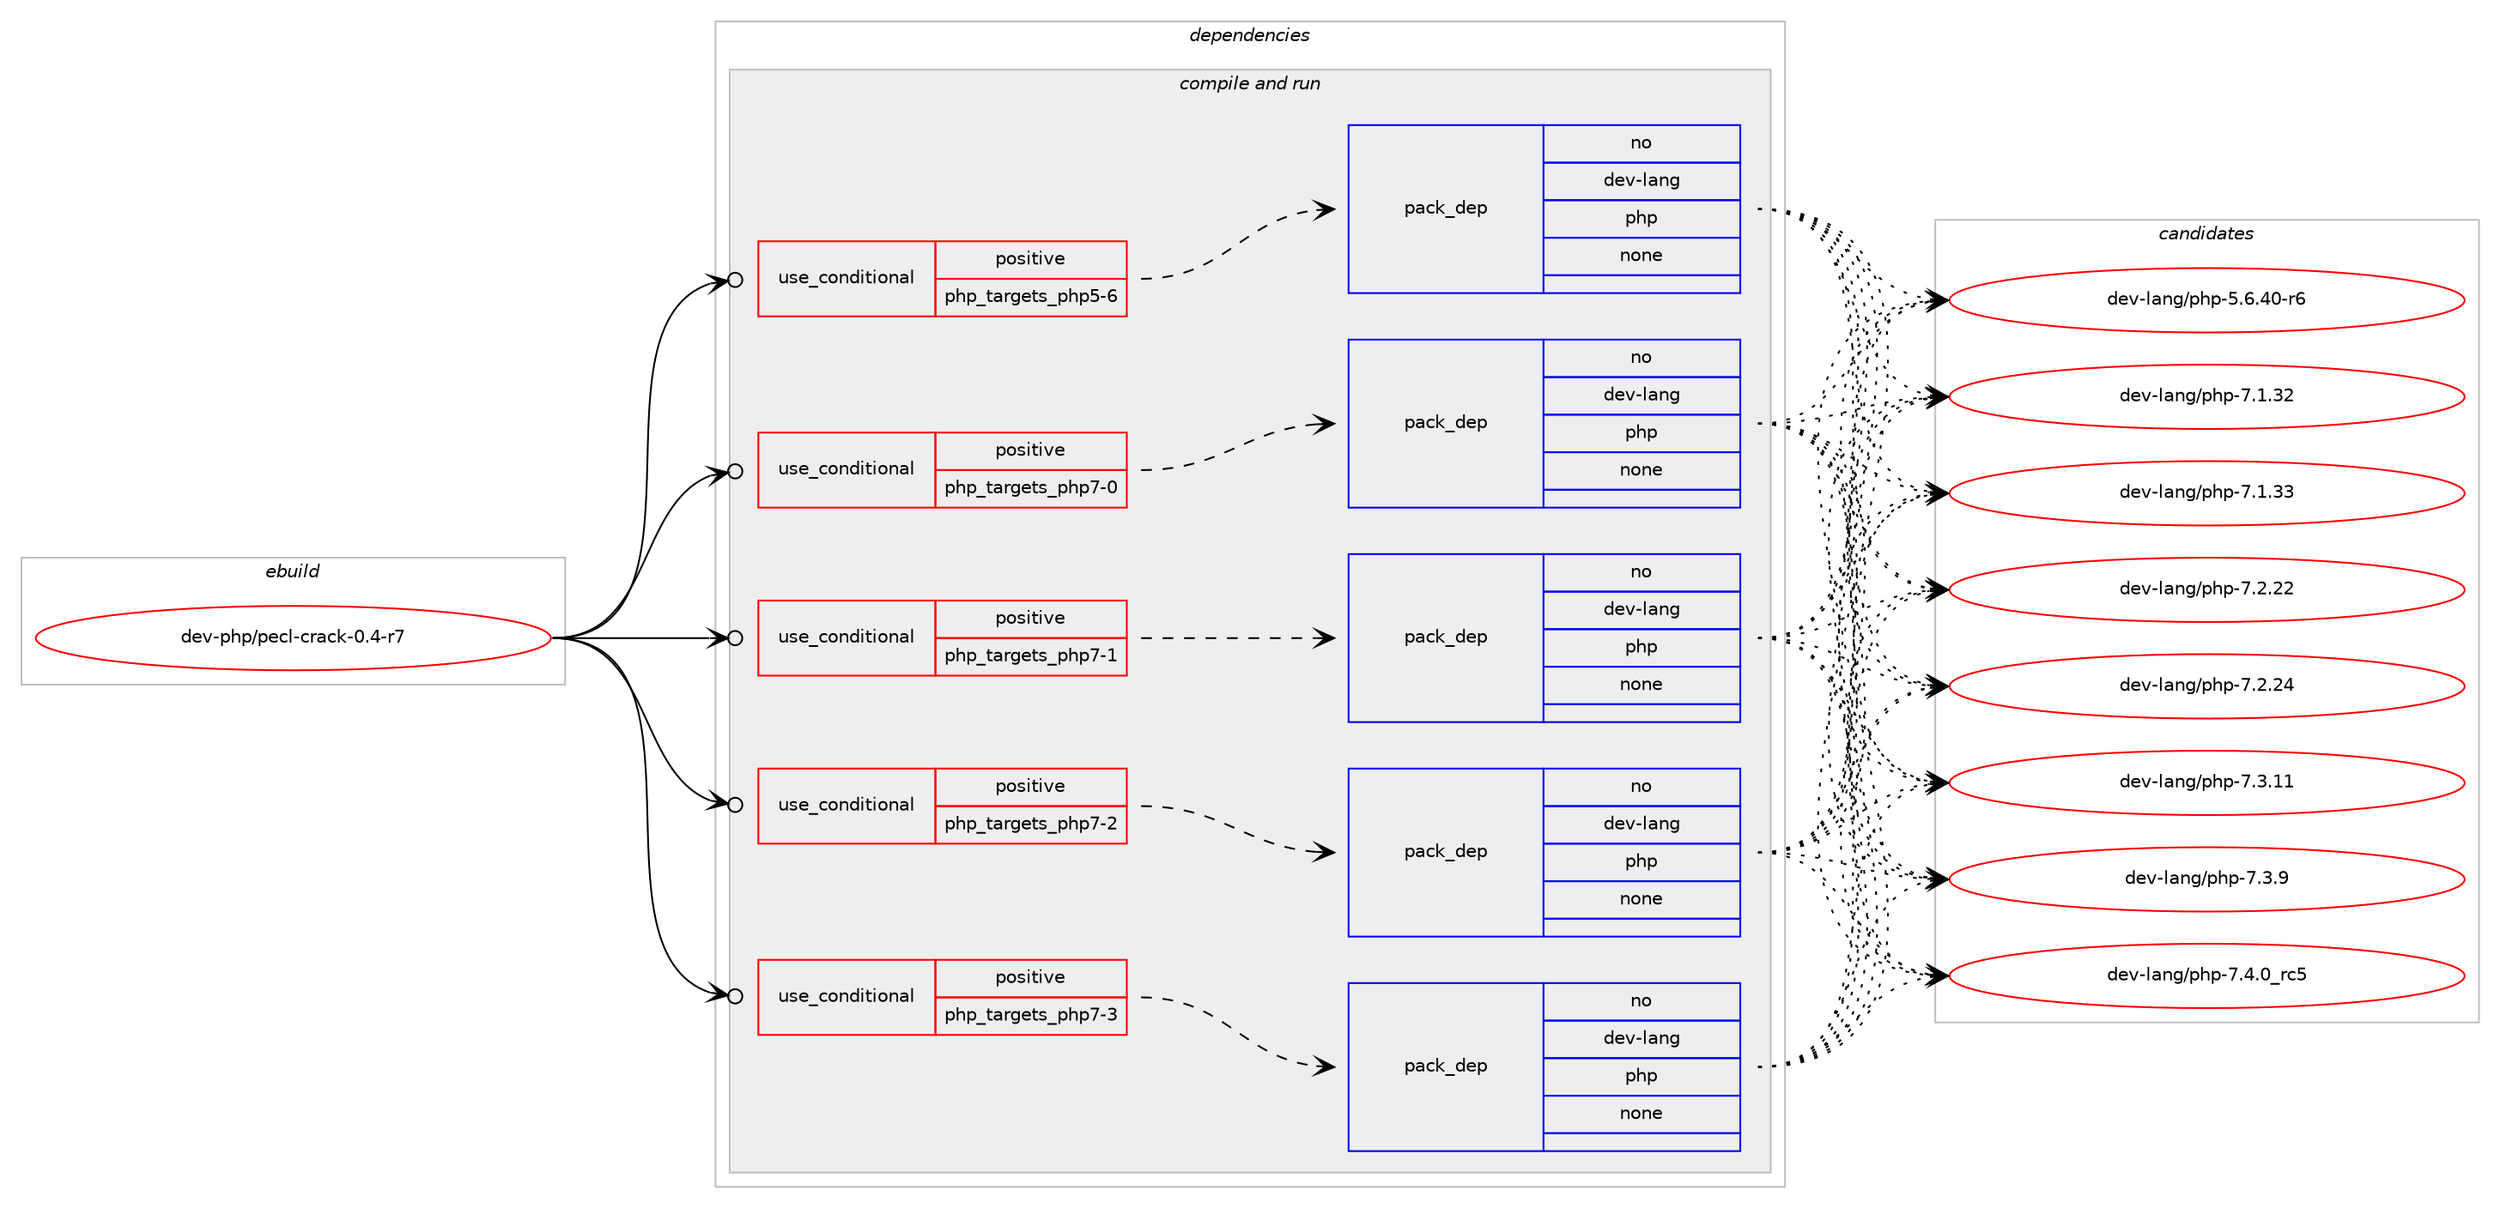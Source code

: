 digraph prolog {

# *************
# Graph options
# *************

newrank=true;
concentrate=true;
compound=true;
graph [rankdir=LR,fontname=Helvetica,fontsize=10,ranksep=1.5];#, ranksep=2.5, nodesep=0.2];
edge  [arrowhead=vee];
node  [fontname=Helvetica,fontsize=10];

# **********
# The ebuild
# **********

subgraph cluster_leftcol {
color=gray;
rank=same;
label=<<i>ebuild</i>>;
id [label="dev-php/pecl-crack-0.4-r7", color=red, width=4, href="../dev-php/pecl-crack-0.4-r7.svg"];
}

# ****************
# The dependencies
# ****************

subgraph cluster_midcol {
color=gray;
label=<<i>dependencies</i>>;
subgraph cluster_compile {
fillcolor="#eeeeee";
style=filled;
label=<<i>compile</i>>;
}
subgraph cluster_compileandrun {
fillcolor="#eeeeee";
style=filled;
label=<<i>compile and run</i>>;
subgraph cond134816 {
dependency589753 [label=<<TABLE BORDER="0" CELLBORDER="1" CELLSPACING="0" CELLPADDING="4"><TR><TD ROWSPAN="3" CELLPADDING="10">use_conditional</TD></TR><TR><TD>positive</TD></TR><TR><TD>php_targets_php5-6</TD></TR></TABLE>>, shape=none, color=red];
subgraph pack443254 {
dependency589754 [label=<<TABLE BORDER="0" CELLBORDER="1" CELLSPACING="0" CELLPADDING="4" WIDTH="220"><TR><TD ROWSPAN="6" CELLPADDING="30">pack_dep</TD></TR><TR><TD WIDTH="110">no</TD></TR><TR><TD>dev-lang</TD></TR><TR><TD>php</TD></TR><TR><TD>none</TD></TR><TR><TD></TD></TR></TABLE>>, shape=none, color=blue];
}
dependency589753:e -> dependency589754:w [weight=20,style="dashed",arrowhead="vee"];
}
id:e -> dependency589753:w [weight=20,style="solid",arrowhead="odotvee"];
subgraph cond134817 {
dependency589755 [label=<<TABLE BORDER="0" CELLBORDER="1" CELLSPACING="0" CELLPADDING="4"><TR><TD ROWSPAN="3" CELLPADDING="10">use_conditional</TD></TR><TR><TD>positive</TD></TR><TR><TD>php_targets_php7-0</TD></TR></TABLE>>, shape=none, color=red];
subgraph pack443255 {
dependency589756 [label=<<TABLE BORDER="0" CELLBORDER="1" CELLSPACING="0" CELLPADDING="4" WIDTH="220"><TR><TD ROWSPAN="6" CELLPADDING="30">pack_dep</TD></TR><TR><TD WIDTH="110">no</TD></TR><TR><TD>dev-lang</TD></TR><TR><TD>php</TD></TR><TR><TD>none</TD></TR><TR><TD></TD></TR></TABLE>>, shape=none, color=blue];
}
dependency589755:e -> dependency589756:w [weight=20,style="dashed",arrowhead="vee"];
}
id:e -> dependency589755:w [weight=20,style="solid",arrowhead="odotvee"];
subgraph cond134818 {
dependency589757 [label=<<TABLE BORDER="0" CELLBORDER="1" CELLSPACING="0" CELLPADDING="4"><TR><TD ROWSPAN="3" CELLPADDING="10">use_conditional</TD></TR><TR><TD>positive</TD></TR><TR><TD>php_targets_php7-1</TD></TR></TABLE>>, shape=none, color=red];
subgraph pack443256 {
dependency589758 [label=<<TABLE BORDER="0" CELLBORDER="1" CELLSPACING="0" CELLPADDING="4" WIDTH="220"><TR><TD ROWSPAN="6" CELLPADDING="30">pack_dep</TD></TR><TR><TD WIDTH="110">no</TD></TR><TR><TD>dev-lang</TD></TR><TR><TD>php</TD></TR><TR><TD>none</TD></TR><TR><TD></TD></TR></TABLE>>, shape=none, color=blue];
}
dependency589757:e -> dependency589758:w [weight=20,style="dashed",arrowhead="vee"];
}
id:e -> dependency589757:w [weight=20,style="solid",arrowhead="odotvee"];
subgraph cond134819 {
dependency589759 [label=<<TABLE BORDER="0" CELLBORDER="1" CELLSPACING="0" CELLPADDING="4"><TR><TD ROWSPAN="3" CELLPADDING="10">use_conditional</TD></TR><TR><TD>positive</TD></TR><TR><TD>php_targets_php7-2</TD></TR></TABLE>>, shape=none, color=red];
subgraph pack443257 {
dependency589760 [label=<<TABLE BORDER="0" CELLBORDER="1" CELLSPACING="0" CELLPADDING="4" WIDTH="220"><TR><TD ROWSPAN="6" CELLPADDING="30">pack_dep</TD></TR><TR><TD WIDTH="110">no</TD></TR><TR><TD>dev-lang</TD></TR><TR><TD>php</TD></TR><TR><TD>none</TD></TR><TR><TD></TD></TR></TABLE>>, shape=none, color=blue];
}
dependency589759:e -> dependency589760:w [weight=20,style="dashed",arrowhead="vee"];
}
id:e -> dependency589759:w [weight=20,style="solid",arrowhead="odotvee"];
subgraph cond134820 {
dependency589761 [label=<<TABLE BORDER="0" CELLBORDER="1" CELLSPACING="0" CELLPADDING="4"><TR><TD ROWSPAN="3" CELLPADDING="10">use_conditional</TD></TR><TR><TD>positive</TD></TR><TR><TD>php_targets_php7-3</TD></TR></TABLE>>, shape=none, color=red];
subgraph pack443258 {
dependency589762 [label=<<TABLE BORDER="0" CELLBORDER="1" CELLSPACING="0" CELLPADDING="4" WIDTH="220"><TR><TD ROWSPAN="6" CELLPADDING="30">pack_dep</TD></TR><TR><TD WIDTH="110">no</TD></TR><TR><TD>dev-lang</TD></TR><TR><TD>php</TD></TR><TR><TD>none</TD></TR><TR><TD></TD></TR></TABLE>>, shape=none, color=blue];
}
dependency589761:e -> dependency589762:w [weight=20,style="dashed",arrowhead="vee"];
}
id:e -> dependency589761:w [weight=20,style="solid",arrowhead="odotvee"];
}
subgraph cluster_run {
fillcolor="#eeeeee";
style=filled;
label=<<i>run</i>>;
}
}

# **************
# The candidates
# **************

subgraph cluster_choices {
rank=same;
color=gray;
label=<<i>candidates</i>>;

subgraph choice443254 {
color=black;
nodesep=1;
choice100101118451089711010347112104112455346544652484511454 [label="dev-lang/php-5.6.40-r6", color=red, width=4,href="../dev-lang/php-5.6.40-r6.svg"];
choice10010111845108971101034711210411245554649465150 [label="dev-lang/php-7.1.32", color=red, width=4,href="../dev-lang/php-7.1.32.svg"];
choice10010111845108971101034711210411245554649465151 [label="dev-lang/php-7.1.33", color=red, width=4,href="../dev-lang/php-7.1.33.svg"];
choice10010111845108971101034711210411245554650465050 [label="dev-lang/php-7.2.22", color=red, width=4,href="../dev-lang/php-7.2.22.svg"];
choice10010111845108971101034711210411245554650465052 [label="dev-lang/php-7.2.24", color=red, width=4,href="../dev-lang/php-7.2.24.svg"];
choice10010111845108971101034711210411245554651464949 [label="dev-lang/php-7.3.11", color=red, width=4,href="../dev-lang/php-7.3.11.svg"];
choice100101118451089711010347112104112455546514657 [label="dev-lang/php-7.3.9", color=red, width=4,href="../dev-lang/php-7.3.9.svg"];
choice100101118451089711010347112104112455546524648951149953 [label="dev-lang/php-7.4.0_rc5", color=red, width=4,href="../dev-lang/php-7.4.0_rc5.svg"];
dependency589754:e -> choice100101118451089711010347112104112455346544652484511454:w [style=dotted,weight="100"];
dependency589754:e -> choice10010111845108971101034711210411245554649465150:w [style=dotted,weight="100"];
dependency589754:e -> choice10010111845108971101034711210411245554649465151:w [style=dotted,weight="100"];
dependency589754:e -> choice10010111845108971101034711210411245554650465050:w [style=dotted,weight="100"];
dependency589754:e -> choice10010111845108971101034711210411245554650465052:w [style=dotted,weight="100"];
dependency589754:e -> choice10010111845108971101034711210411245554651464949:w [style=dotted,weight="100"];
dependency589754:e -> choice100101118451089711010347112104112455546514657:w [style=dotted,weight="100"];
dependency589754:e -> choice100101118451089711010347112104112455546524648951149953:w [style=dotted,weight="100"];
}
subgraph choice443255 {
color=black;
nodesep=1;
choice100101118451089711010347112104112455346544652484511454 [label="dev-lang/php-5.6.40-r6", color=red, width=4,href="../dev-lang/php-5.6.40-r6.svg"];
choice10010111845108971101034711210411245554649465150 [label="dev-lang/php-7.1.32", color=red, width=4,href="../dev-lang/php-7.1.32.svg"];
choice10010111845108971101034711210411245554649465151 [label="dev-lang/php-7.1.33", color=red, width=4,href="../dev-lang/php-7.1.33.svg"];
choice10010111845108971101034711210411245554650465050 [label="dev-lang/php-7.2.22", color=red, width=4,href="../dev-lang/php-7.2.22.svg"];
choice10010111845108971101034711210411245554650465052 [label="dev-lang/php-7.2.24", color=red, width=4,href="../dev-lang/php-7.2.24.svg"];
choice10010111845108971101034711210411245554651464949 [label="dev-lang/php-7.3.11", color=red, width=4,href="../dev-lang/php-7.3.11.svg"];
choice100101118451089711010347112104112455546514657 [label="dev-lang/php-7.3.9", color=red, width=4,href="../dev-lang/php-7.3.9.svg"];
choice100101118451089711010347112104112455546524648951149953 [label="dev-lang/php-7.4.0_rc5", color=red, width=4,href="../dev-lang/php-7.4.0_rc5.svg"];
dependency589756:e -> choice100101118451089711010347112104112455346544652484511454:w [style=dotted,weight="100"];
dependency589756:e -> choice10010111845108971101034711210411245554649465150:w [style=dotted,weight="100"];
dependency589756:e -> choice10010111845108971101034711210411245554649465151:w [style=dotted,weight="100"];
dependency589756:e -> choice10010111845108971101034711210411245554650465050:w [style=dotted,weight="100"];
dependency589756:e -> choice10010111845108971101034711210411245554650465052:w [style=dotted,weight="100"];
dependency589756:e -> choice10010111845108971101034711210411245554651464949:w [style=dotted,weight="100"];
dependency589756:e -> choice100101118451089711010347112104112455546514657:w [style=dotted,weight="100"];
dependency589756:e -> choice100101118451089711010347112104112455546524648951149953:w [style=dotted,weight="100"];
}
subgraph choice443256 {
color=black;
nodesep=1;
choice100101118451089711010347112104112455346544652484511454 [label="dev-lang/php-5.6.40-r6", color=red, width=4,href="../dev-lang/php-5.6.40-r6.svg"];
choice10010111845108971101034711210411245554649465150 [label="dev-lang/php-7.1.32", color=red, width=4,href="../dev-lang/php-7.1.32.svg"];
choice10010111845108971101034711210411245554649465151 [label="dev-lang/php-7.1.33", color=red, width=4,href="../dev-lang/php-7.1.33.svg"];
choice10010111845108971101034711210411245554650465050 [label="dev-lang/php-7.2.22", color=red, width=4,href="../dev-lang/php-7.2.22.svg"];
choice10010111845108971101034711210411245554650465052 [label="dev-lang/php-7.2.24", color=red, width=4,href="../dev-lang/php-7.2.24.svg"];
choice10010111845108971101034711210411245554651464949 [label="dev-lang/php-7.3.11", color=red, width=4,href="../dev-lang/php-7.3.11.svg"];
choice100101118451089711010347112104112455546514657 [label="dev-lang/php-7.3.9", color=red, width=4,href="../dev-lang/php-7.3.9.svg"];
choice100101118451089711010347112104112455546524648951149953 [label="dev-lang/php-7.4.0_rc5", color=red, width=4,href="../dev-lang/php-7.4.0_rc5.svg"];
dependency589758:e -> choice100101118451089711010347112104112455346544652484511454:w [style=dotted,weight="100"];
dependency589758:e -> choice10010111845108971101034711210411245554649465150:w [style=dotted,weight="100"];
dependency589758:e -> choice10010111845108971101034711210411245554649465151:w [style=dotted,weight="100"];
dependency589758:e -> choice10010111845108971101034711210411245554650465050:w [style=dotted,weight="100"];
dependency589758:e -> choice10010111845108971101034711210411245554650465052:w [style=dotted,weight="100"];
dependency589758:e -> choice10010111845108971101034711210411245554651464949:w [style=dotted,weight="100"];
dependency589758:e -> choice100101118451089711010347112104112455546514657:w [style=dotted,weight="100"];
dependency589758:e -> choice100101118451089711010347112104112455546524648951149953:w [style=dotted,weight="100"];
}
subgraph choice443257 {
color=black;
nodesep=1;
choice100101118451089711010347112104112455346544652484511454 [label="dev-lang/php-5.6.40-r6", color=red, width=4,href="../dev-lang/php-5.6.40-r6.svg"];
choice10010111845108971101034711210411245554649465150 [label="dev-lang/php-7.1.32", color=red, width=4,href="../dev-lang/php-7.1.32.svg"];
choice10010111845108971101034711210411245554649465151 [label="dev-lang/php-7.1.33", color=red, width=4,href="../dev-lang/php-7.1.33.svg"];
choice10010111845108971101034711210411245554650465050 [label="dev-lang/php-7.2.22", color=red, width=4,href="../dev-lang/php-7.2.22.svg"];
choice10010111845108971101034711210411245554650465052 [label="dev-lang/php-7.2.24", color=red, width=4,href="../dev-lang/php-7.2.24.svg"];
choice10010111845108971101034711210411245554651464949 [label="dev-lang/php-7.3.11", color=red, width=4,href="../dev-lang/php-7.3.11.svg"];
choice100101118451089711010347112104112455546514657 [label="dev-lang/php-7.3.9", color=red, width=4,href="../dev-lang/php-7.3.9.svg"];
choice100101118451089711010347112104112455546524648951149953 [label="dev-lang/php-7.4.0_rc5", color=red, width=4,href="../dev-lang/php-7.4.0_rc5.svg"];
dependency589760:e -> choice100101118451089711010347112104112455346544652484511454:w [style=dotted,weight="100"];
dependency589760:e -> choice10010111845108971101034711210411245554649465150:w [style=dotted,weight="100"];
dependency589760:e -> choice10010111845108971101034711210411245554649465151:w [style=dotted,weight="100"];
dependency589760:e -> choice10010111845108971101034711210411245554650465050:w [style=dotted,weight="100"];
dependency589760:e -> choice10010111845108971101034711210411245554650465052:w [style=dotted,weight="100"];
dependency589760:e -> choice10010111845108971101034711210411245554651464949:w [style=dotted,weight="100"];
dependency589760:e -> choice100101118451089711010347112104112455546514657:w [style=dotted,weight="100"];
dependency589760:e -> choice100101118451089711010347112104112455546524648951149953:w [style=dotted,weight="100"];
}
subgraph choice443258 {
color=black;
nodesep=1;
choice100101118451089711010347112104112455346544652484511454 [label="dev-lang/php-5.6.40-r6", color=red, width=4,href="../dev-lang/php-5.6.40-r6.svg"];
choice10010111845108971101034711210411245554649465150 [label="dev-lang/php-7.1.32", color=red, width=4,href="../dev-lang/php-7.1.32.svg"];
choice10010111845108971101034711210411245554649465151 [label="dev-lang/php-7.1.33", color=red, width=4,href="../dev-lang/php-7.1.33.svg"];
choice10010111845108971101034711210411245554650465050 [label="dev-lang/php-7.2.22", color=red, width=4,href="../dev-lang/php-7.2.22.svg"];
choice10010111845108971101034711210411245554650465052 [label="dev-lang/php-7.2.24", color=red, width=4,href="../dev-lang/php-7.2.24.svg"];
choice10010111845108971101034711210411245554651464949 [label="dev-lang/php-7.3.11", color=red, width=4,href="../dev-lang/php-7.3.11.svg"];
choice100101118451089711010347112104112455546514657 [label="dev-lang/php-7.3.9", color=red, width=4,href="../dev-lang/php-7.3.9.svg"];
choice100101118451089711010347112104112455546524648951149953 [label="dev-lang/php-7.4.0_rc5", color=red, width=4,href="../dev-lang/php-7.4.0_rc5.svg"];
dependency589762:e -> choice100101118451089711010347112104112455346544652484511454:w [style=dotted,weight="100"];
dependency589762:e -> choice10010111845108971101034711210411245554649465150:w [style=dotted,weight="100"];
dependency589762:e -> choice10010111845108971101034711210411245554649465151:w [style=dotted,weight="100"];
dependency589762:e -> choice10010111845108971101034711210411245554650465050:w [style=dotted,weight="100"];
dependency589762:e -> choice10010111845108971101034711210411245554650465052:w [style=dotted,weight="100"];
dependency589762:e -> choice10010111845108971101034711210411245554651464949:w [style=dotted,weight="100"];
dependency589762:e -> choice100101118451089711010347112104112455546514657:w [style=dotted,weight="100"];
dependency589762:e -> choice100101118451089711010347112104112455546524648951149953:w [style=dotted,weight="100"];
}
}

}
